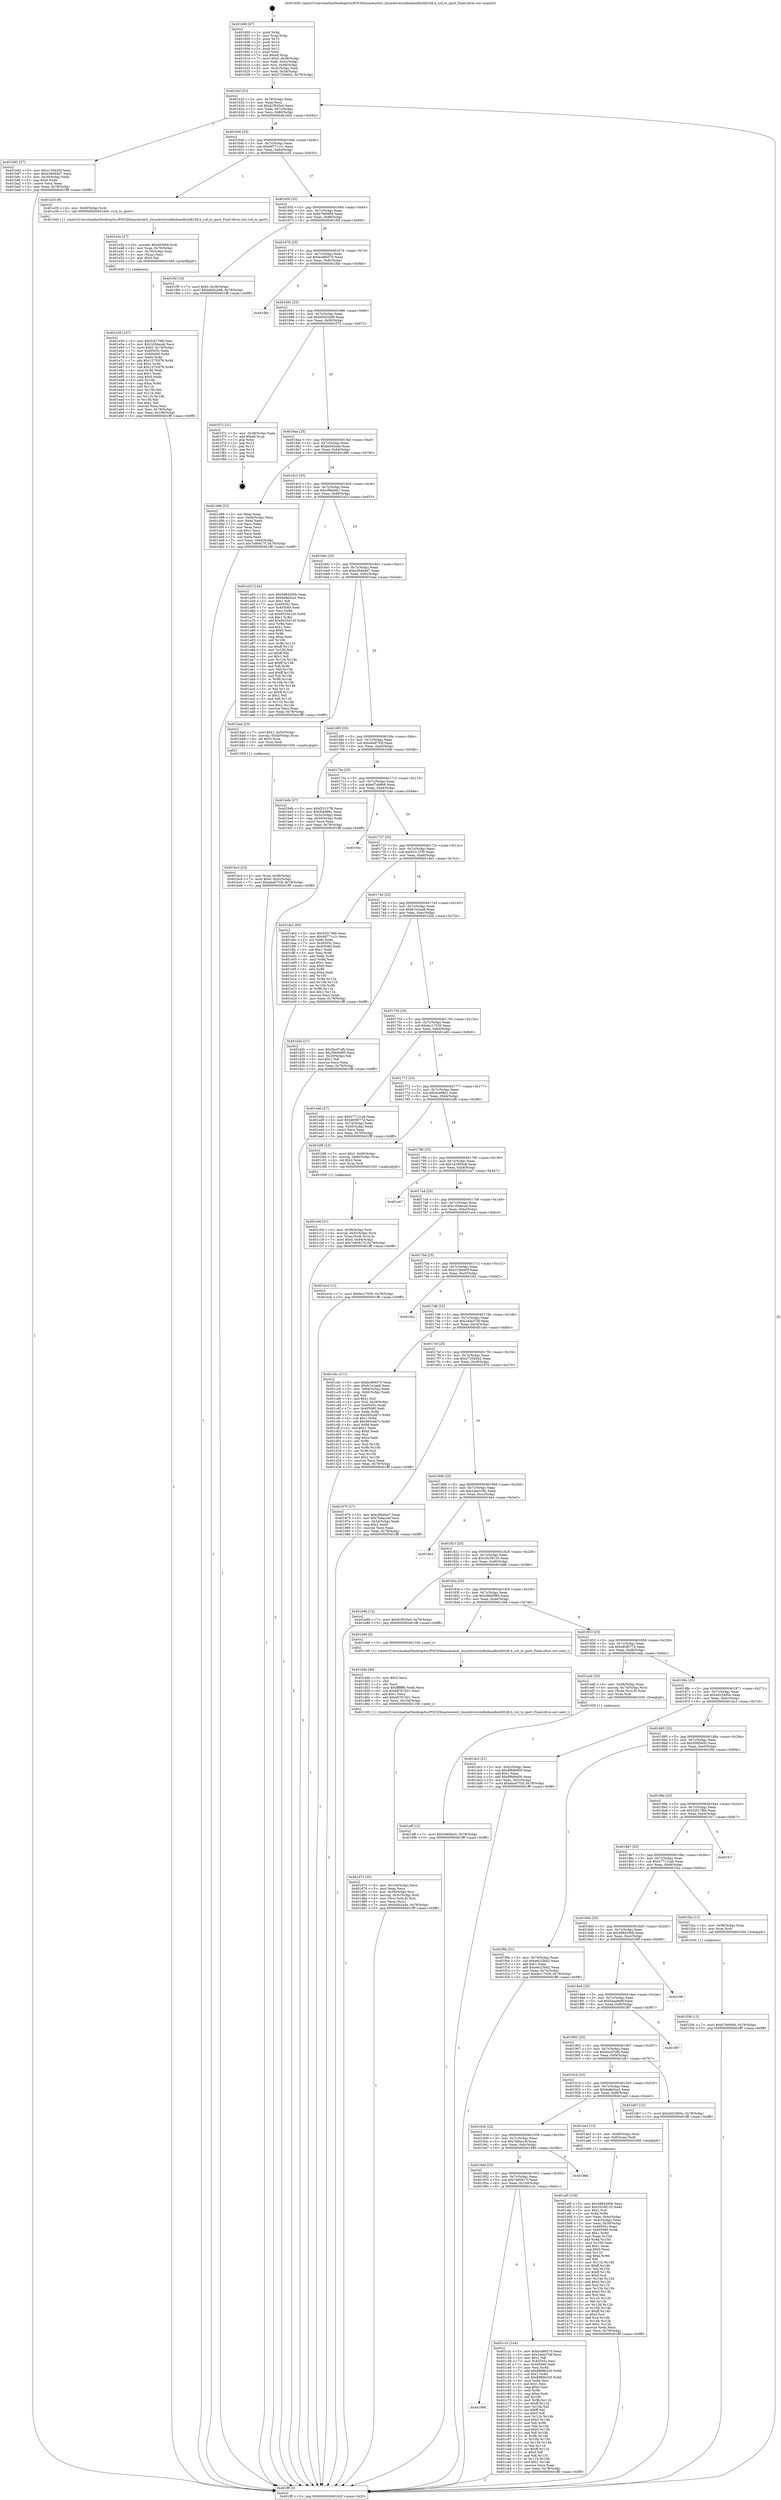 digraph "0x401600" {
  label = "0x401600 (/mnt/c/Users/mathe/Desktop/tcc/POCII/binaries/extr_linuxdriversinfinibandhwhfi1hfi.h_rcd_to_iport_Final-ollvm.out::main(0))"
  labelloc = "t"
  node[shape=record]

  Entry [label="",width=0.3,height=0.3,shape=circle,fillcolor=black,style=filled]
  "0x40162f" [label="{
     0x40162f [23]\l
     | [instrs]\l
     &nbsp;&nbsp;0x40162f \<+3\>: mov -0x78(%rbp),%eax\l
     &nbsp;&nbsp;0x401632 \<+2\>: mov %eax,%ecx\l
     &nbsp;&nbsp;0x401634 \<+6\>: sub $0x81f935e0,%ecx\l
     &nbsp;&nbsp;0x40163a \<+3\>: mov %eax,-0x7c(%rbp)\l
     &nbsp;&nbsp;0x40163d \<+3\>: mov %ecx,-0x80(%rbp)\l
     &nbsp;&nbsp;0x401640 \<+6\>: je 0000000000401b92 \<main+0x592\>\l
  }"]
  "0x401b92" [label="{
     0x401b92 [27]\l
     | [instrs]\l
     &nbsp;&nbsp;0x401b92 \<+5\>: mov $0x2130445f,%eax\l
     &nbsp;&nbsp;0x401b97 \<+5\>: mov $0xe36dd4d7,%ecx\l
     &nbsp;&nbsp;0x401b9c \<+3\>: mov -0x30(%rbp),%edx\l
     &nbsp;&nbsp;0x401b9f \<+3\>: cmp $0x0,%edx\l
     &nbsp;&nbsp;0x401ba2 \<+3\>: cmove %ecx,%eax\l
     &nbsp;&nbsp;0x401ba5 \<+3\>: mov %eax,-0x78(%rbp)\l
     &nbsp;&nbsp;0x401ba8 \<+5\>: jmp 0000000000401fff \<main+0x9ff\>\l
  }"]
  "0x401646" [label="{
     0x401646 [25]\l
     | [instrs]\l
     &nbsp;&nbsp;0x401646 \<+5\>: jmp 000000000040164b \<main+0x4b\>\l
     &nbsp;&nbsp;0x40164b \<+3\>: mov -0x7c(%rbp),%eax\l
     &nbsp;&nbsp;0x40164e \<+5\>: sub $0x9d771c1c,%eax\l
     &nbsp;&nbsp;0x401653 \<+6\>: mov %eax,-0x84(%rbp)\l
     &nbsp;&nbsp;0x401659 \<+6\>: je 0000000000401e35 \<main+0x835\>\l
  }"]
  Exit [label="",width=0.3,height=0.3,shape=circle,fillcolor=black,style=filled,peripheries=2]
  "0x401e35" [label="{
     0x401e35 [9]\l
     | [instrs]\l
     &nbsp;&nbsp;0x401e35 \<+4\>: mov -0x58(%rbp),%rdi\l
     &nbsp;&nbsp;0x401e39 \<+5\>: call 00000000004015e0 \<rcd_to_iport\>\l
     | [calls]\l
     &nbsp;&nbsp;0x4015e0 \{1\} (/mnt/c/Users/mathe/Desktop/tcc/POCII/binaries/extr_linuxdriversinfinibandhwhfi1hfi.h_rcd_to_iport_Final-ollvm.out::rcd_to_iport)\l
  }"]
  "0x40165f" [label="{
     0x40165f [25]\l
     | [instrs]\l
     &nbsp;&nbsp;0x40165f \<+5\>: jmp 0000000000401664 \<main+0x64\>\l
     &nbsp;&nbsp;0x401664 \<+3\>: mov -0x7c(%rbp),%eax\l
     &nbsp;&nbsp;0x401667 \<+5\>: sub $0xb7fe9084,%eax\l
     &nbsp;&nbsp;0x40166c \<+6\>: mov %eax,-0x88(%rbp)\l
     &nbsp;&nbsp;0x401672 \<+6\>: je 0000000000401f5f \<main+0x95f\>\l
  }"]
  "0x401f36" [label="{
     0x401f36 [12]\l
     | [instrs]\l
     &nbsp;&nbsp;0x401f36 \<+7\>: movl $0xb7fe9084,-0x78(%rbp)\l
     &nbsp;&nbsp;0x401f3d \<+5\>: jmp 0000000000401fff \<main+0x9ff\>\l
  }"]
  "0x401f5f" [label="{
     0x401f5f [19]\l
     | [instrs]\l
     &nbsp;&nbsp;0x401f5f \<+7\>: movl $0x0,-0x38(%rbp)\l
     &nbsp;&nbsp;0x401f66 \<+7\>: movl $0xbd042e98,-0x78(%rbp)\l
     &nbsp;&nbsp;0x401f6d \<+5\>: jmp 0000000000401fff \<main+0x9ff\>\l
  }"]
  "0x401678" [label="{
     0x401678 [25]\l
     | [instrs]\l
     &nbsp;&nbsp;0x401678 \<+5\>: jmp 000000000040167d \<main+0x7d\>\l
     &nbsp;&nbsp;0x40167d \<+3\>: mov -0x7c(%rbp),%eax\l
     &nbsp;&nbsp;0x401680 \<+5\>: sub $0xbcd66570,%eax\l
     &nbsp;&nbsp;0x401685 \<+6\>: mov %eax,-0x8c(%rbp)\l
     &nbsp;&nbsp;0x40168b \<+6\>: je 0000000000401fbb \<main+0x9bb\>\l
  }"]
  "0x401eff" [label="{
     0x401eff [12]\l
     | [instrs]\l
     &nbsp;&nbsp;0x401eff \<+7\>: movl $0x508f4b5c,-0x78(%rbp)\l
     &nbsp;&nbsp;0x401f06 \<+5\>: jmp 0000000000401fff \<main+0x9ff\>\l
  }"]
  "0x401fbb" [label="{
     0x401fbb\l
  }", style=dashed]
  "0x401691" [label="{
     0x401691 [25]\l
     | [instrs]\l
     &nbsp;&nbsp;0x401691 \<+5\>: jmp 0000000000401696 \<main+0x96\>\l
     &nbsp;&nbsp;0x401696 \<+3\>: mov -0x7c(%rbp),%eax\l
     &nbsp;&nbsp;0x401699 \<+5\>: sub $0xbd042e98,%eax\l
     &nbsp;&nbsp;0x40169e \<+6\>: mov %eax,-0x90(%rbp)\l
     &nbsp;&nbsp;0x4016a4 \<+6\>: je 0000000000401f72 \<main+0x972\>\l
  }"]
  "0x401e59" [label="{
     0x401e59 [107]\l
     | [instrs]\l
     &nbsp;&nbsp;0x401e59 \<+5\>: mov $0x52f178fd,%esi\l
     &nbsp;&nbsp;0x401e5e \<+5\>: mov $0x1d3decab,%ecx\l
     &nbsp;&nbsp;0x401e63 \<+7\>: movl $0x0,-0x74(%rbp)\l
     &nbsp;&nbsp;0x401e6a \<+7\>: mov 0x40505c,%edx\l
     &nbsp;&nbsp;0x401e71 \<+8\>: mov 0x405060,%r8d\l
     &nbsp;&nbsp;0x401e79 \<+3\>: mov %edx,%r9d\l
     &nbsp;&nbsp;0x401e7c \<+7\>: add $0x13755f76,%r9d\l
     &nbsp;&nbsp;0x401e83 \<+4\>: sub $0x1,%r9d\l
     &nbsp;&nbsp;0x401e87 \<+7\>: sub $0x13755f76,%r9d\l
     &nbsp;&nbsp;0x401e8e \<+4\>: imul %r9d,%edx\l
     &nbsp;&nbsp;0x401e92 \<+3\>: and $0x1,%edx\l
     &nbsp;&nbsp;0x401e95 \<+3\>: cmp $0x0,%edx\l
     &nbsp;&nbsp;0x401e98 \<+4\>: sete %r10b\l
     &nbsp;&nbsp;0x401e9c \<+4\>: cmp $0xa,%r8d\l
     &nbsp;&nbsp;0x401ea0 \<+4\>: setl %r11b\l
     &nbsp;&nbsp;0x401ea4 \<+3\>: mov %r10b,%bl\l
     &nbsp;&nbsp;0x401ea7 \<+3\>: and %r11b,%bl\l
     &nbsp;&nbsp;0x401eaa \<+3\>: xor %r11b,%r10b\l
     &nbsp;&nbsp;0x401ead \<+3\>: or %r10b,%bl\l
     &nbsp;&nbsp;0x401eb0 \<+3\>: test $0x1,%bl\l
     &nbsp;&nbsp;0x401eb3 \<+3\>: cmovne %ecx,%esi\l
     &nbsp;&nbsp;0x401eb6 \<+3\>: mov %esi,-0x78(%rbp)\l
     &nbsp;&nbsp;0x401eb9 \<+6\>: mov %eax,-0x108(%rbp)\l
     &nbsp;&nbsp;0x401ebf \<+5\>: jmp 0000000000401fff \<main+0x9ff\>\l
  }"]
  "0x401f72" [label="{
     0x401f72 [21]\l
     | [instrs]\l
     &nbsp;&nbsp;0x401f72 \<+3\>: mov -0x38(%rbp),%eax\l
     &nbsp;&nbsp;0x401f75 \<+7\>: add $0xe8,%rsp\l
     &nbsp;&nbsp;0x401f7c \<+1\>: pop %rbx\l
     &nbsp;&nbsp;0x401f7d \<+2\>: pop %r12\l
     &nbsp;&nbsp;0x401f7f \<+2\>: pop %r13\l
     &nbsp;&nbsp;0x401f81 \<+2\>: pop %r14\l
     &nbsp;&nbsp;0x401f83 \<+2\>: pop %r15\l
     &nbsp;&nbsp;0x401f85 \<+1\>: pop %rbp\l
     &nbsp;&nbsp;0x401f86 \<+1\>: ret\l
  }"]
  "0x4016aa" [label="{
     0x4016aa [25]\l
     | [instrs]\l
     &nbsp;&nbsp;0x4016aa \<+5\>: jmp 00000000004016af \<main+0xaf\>\l
     &nbsp;&nbsp;0x4016af \<+3\>: mov -0x7c(%rbp),%eax\l
     &nbsp;&nbsp;0x4016b2 \<+5\>: sub $0xbef45a4e,%eax\l
     &nbsp;&nbsp;0x4016b7 \<+6\>: mov %eax,-0x94(%rbp)\l
     &nbsp;&nbsp;0x4016bd \<+6\>: je 0000000000401d96 \<main+0x796\>\l
  }"]
  "0x401e3e" [label="{
     0x401e3e [27]\l
     | [instrs]\l
     &nbsp;&nbsp;0x401e3e \<+10\>: movabs $0x4030b6,%rdi\l
     &nbsp;&nbsp;0x401e48 \<+4\>: mov %rax,-0x70(%rbp)\l
     &nbsp;&nbsp;0x401e4c \<+4\>: mov -0x70(%rbp),%rax\l
     &nbsp;&nbsp;0x401e50 \<+2\>: mov (%rax),%esi\l
     &nbsp;&nbsp;0x401e52 \<+2\>: mov $0x0,%al\l
     &nbsp;&nbsp;0x401e54 \<+5\>: call 0000000000401040 \<printf@plt\>\l
     | [calls]\l
     &nbsp;&nbsp;0x401040 \{1\} (unknown)\l
  }"]
  "0x401d96" [label="{
     0x401d96 [33]\l
     | [instrs]\l
     &nbsp;&nbsp;0x401d96 \<+2\>: xor %eax,%eax\l
     &nbsp;&nbsp;0x401d98 \<+3\>: mov -0x64(%rbp),%ecx\l
     &nbsp;&nbsp;0x401d9b \<+2\>: mov %eax,%edx\l
     &nbsp;&nbsp;0x401d9d \<+2\>: sub %ecx,%edx\l
     &nbsp;&nbsp;0x401d9f \<+2\>: mov %eax,%ecx\l
     &nbsp;&nbsp;0x401da1 \<+3\>: sub $0x1,%ecx\l
     &nbsp;&nbsp;0x401da4 \<+2\>: add %ecx,%edx\l
     &nbsp;&nbsp;0x401da6 \<+2\>: sub %edx,%eax\l
     &nbsp;&nbsp;0x401da8 \<+3\>: mov %eax,-0x64(%rbp)\l
     &nbsp;&nbsp;0x401dab \<+7\>: movl $0x7e80817f,-0x78(%rbp)\l
     &nbsp;&nbsp;0x401db2 \<+5\>: jmp 0000000000401fff \<main+0x9ff\>\l
  }"]
  "0x4016c3" [label="{
     0x4016c3 [25]\l
     | [instrs]\l
     &nbsp;&nbsp;0x4016c3 \<+5\>: jmp 00000000004016c8 \<main+0xc8\>\l
     &nbsp;&nbsp;0x4016c8 \<+3\>: mov -0x7c(%rbp),%eax\l
     &nbsp;&nbsp;0x4016cb \<+5\>: sub $0xcf9bbbb7,%eax\l
     &nbsp;&nbsp;0x4016d0 \<+6\>: mov %eax,-0x98(%rbp)\l
     &nbsp;&nbsp;0x4016d6 \<+6\>: je 0000000000401a53 \<main+0x453\>\l
  }"]
  "0x401d73" [label="{
     0x401d73 [35]\l
     | [instrs]\l
     &nbsp;&nbsp;0x401d73 \<+6\>: mov -0x104(%rbp),%ecx\l
     &nbsp;&nbsp;0x401d79 \<+3\>: imul %eax,%ecx\l
     &nbsp;&nbsp;0x401d7c \<+4\>: mov -0x58(%rbp),%rsi\l
     &nbsp;&nbsp;0x401d80 \<+4\>: movslq -0x5c(%rbp),%rdi\l
     &nbsp;&nbsp;0x401d84 \<+4\>: mov (%rsi,%rdi,8),%rsi\l
     &nbsp;&nbsp;0x401d88 \<+2\>: mov %ecx,(%rsi)\l
     &nbsp;&nbsp;0x401d8a \<+7\>: movl $0xbef45a4e,-0x78(%rbp)\l
     &nbsp;&nbsp;0x401d91 \<+5\>: jmp 0000000000401fff \<main+0x9ff\>\l
  }"]
  "0x401a53" [label="{
     0x401a53 [144]\l
     | [instrs]\l
     &nbsp;&nbsp;0x401a53 \<+5\>: mov $0x5884260b,%eax\l
     &nbsp;&nbsp;0x401a58 \<+5\>: mov $0x6e8e0ca2,%ecx\l
     &nbsp;&nbsp;0x401a5d \<+2\>: mov $0x1,%dl\l
     &nbsp;&nbsp;0x401a5f \<+7\>: mov 0x40505c,%esi\l
     &nbsp;&nbsp;0x401a66 \<+7\>: mov 0x405060,%edi\l
     &nbsp;&nbsp;0x401a6d \<+3\>: mov %esi,%r8d\l
     &nbsp;&nbsp;0x401a70 \<+7\>: sub $0x65334120,%r8d\l
     &nbsp;&nbsp;0x401a77 \<+4\>: sub $0x1,%r8d\l
     &nbsp;&nbsp;0x401a7b \<+7\>: add $0x65334120,%r8d\l
     &nbsp;&nbsp;0x401a82 \<+4\>: imul %r8d,%esi\l
     &nbsp;&nbsp;0x401a86 \<+3\>: and $0x1,%esi\l
     &nbsp;&nbsp;0x401a89 \<+3\>: cmp $0x0,%esi\l
     &nbsp;&nbsp;0x401a8c \<+4\>: sete %r9b\l
     &nbsp;&nbsp;0x401a90 \<+3\>: cmp $0xa,%edi\l
     &nbsp;&nbsp;0x401a93 \<+4\>: setl %r10b\l
     &nbsp;&nbsp;0x401a97 \<+3\>: mov %r9b,%r11b\l
     &nbsp;&nbsp;0x401a9a \<+4\>: xor $0xff,%r11b\l
     &nbsp;&nbsp;0x401a9e \<+3\>: mov %r10b,%bl\l
     &nbsp;&nbsp;0x401aa1 \<+3\>: xor $0xff,%bl\l
     &nbsp;&nbsp;0x401aa4 \<+3\>: xor $0x1,%dl\l
     &nbsp;&nbsp;0x401aa7 \<+3\>: mov %r11b,%r14b\l
     &nbsp;&nbsp;0x401aaa \<+4\>: and $0xff,%r14b\l
     &nbsp;&nbsp;0x401aae \<+3\>: and %dl,%r9b\l
     &nbsp;&nbsp;0x401ab1 \<+3\>: mov %bl,%r15b\l
     &nbsp;&nbsp;0x401ab4 \<+4\>: and $0xff,%r15b\l
     &nbsp;&nbsp;0x401ab8 \<+3\>: and %dl,%r10b\l
     &nbsp;&nbsp;0x401abb \<+3\>: or %r9b,%r14b\l
     &nbsp;&nbsp;0x401abe \<+3\>: or %r10b,%r15b\l
     &nbsp;&nbsp;0x401ac1 \<+3\>: xor %r15b,%r14b\l
     &nbsp;&nbsp;0x401ac4 \<+3\>: or %bl,%r11b\l
     &nbsp;&nbsp;0x401ac7 \<+4\>: xor $0xff,%r11b\l
     &nbsp;&nbsp;0x401acb \<+3\>: or $0x1,%dl\l
     &nbsp;&nbsp;0x401ace \<+3\>: and %dl,%r11b\l
     &nbsp;&nbsp;0x401ad1 \<+3\>: or %r11b,%r14b\l
     &nbsp;&nbsp;0x401ad4 \<+4\>: test $0x1,%r14b\l
     &nbsp;&nbsp;0x401ad8 \<+3\>: cmovne %ecx,%eax\l
     &nbsp;&nbsp;0x401adb \<+3\>: mov %eax,-0x78(%rbp)\l
     &nbsp;&nbsp;0x401ade \<+5\>: jmp 0000000000401fff \<main+0x9ff\>\l
  }"]
  "0x4016dc" [label="{
     0x4016dc [25]\l
     | [instrs]\l
     &nbsp;&nbsp;0x4016dc \<+5\>: jmp 00000000004016e1 \<main+0xe1\>\l
     &nbsp;&nbsp;0x4016e1 \<+3\>: mov -0x7c(%rbp),%eax\l
     &nbsp;&nbsp;0x4016e4 \<+5\>: sub $0xe36dd4d7,%eax\l
     &nbsp;&nbsp;0x4016e9 \<+6\>: mov %eax,-0x9c(%rbp)\l
     &nbsp;&nbsp;0x4016ef \<+6\>: je 0000000000401bad \<main+0x5ad\>\l
  }"]
  "0x401d4b" [label="{
     0x401d4b [40]\l
     | [instrs]\l
     &nbsp;&nbsp;0x401d4b \<+5\>: mov $0x2,%ecx\l
     &nbsp;&nbsp;0x401d50 \<+1\>: cltd\l
     &nbsp;&nbsp;0x401d51 \<+2\>: idiv %ecx\l
     &nbsp;&nbsp;0x401d53 \<+6\>: imul $0xfffffffe,%edx,%ecx\l
     &nbsp;&nbsp;0x401d59 \<+6\>: sub $0xb87b7d21,%ecx\l
     &nbsp;&nbsp;0x401d5f \<+3\>: add $0x1,%ecx\l
     &nbsp;&nbsp;0x401d62 \<+6\>: add $0xb87b7d21,%ecx\l
     &nbsp;&nbsp;0x401d68 \<+6\>: mov %ecx,-0x104(%rbp)\l
     &nbsp;&nbsp;0x401d6e \<+5\>: call 0000000000401160 \<next_i\>\l
     | [calls]\l
     &nbsp;&nbsp;0x401160 \{1\} (/mnt/c/Users/mathe/Desktop/tcc/POCII/binaries/extr_linuxdriversinfinibandhwhfi1hfi.h_rcd_to_iport_Final-ollvm.out::next_i)\l
  }"]
  "0x401bad" [label="{
     0x401bad [23]\l
     | [instrs]\l
     &nbsp;&nbsp;0x401bad \<+7\>: movl $0x1,-0x50(%rbp)\l
     &nbsp;&nbsp;0x401bb4 \<+4\>: movslq -0x50(%rbp),%rax\l
     &nbsp;&nbsp;0x401bb8 \<+4\>: shl $0x3,%rax\l
     &nbsp;&nbsp;0x401bbc \<+3\>: mov %rax,%rdi\l
     &nbsp;&nbsp;0x401bbf \<+5\>: call 0000000000401050 \<malloc@plt\>\l
     | [calls]\l
     &nbsp;&nbsp;0x401050 \{1\} (unknown)\l
  }"]
  "0x4016f5" [label="{
     0x4016f5 [25]\l
     | [instrs]\l
     &nbsp;&nbsp;0x4016f5 \<+5\>: jmp 00000000004016fa \<main+0xfa\>\l
     &nbsp;&nbsp;0x4016fa \<+3\>: mov -0x7c(%rbp),%eax\l
     &nbsp;&nbsp;0x4016fd \<+5\>: sub $0xeba9753f,%eax\l
     &nbsp;&nbsp;0x401702 \<+6\>: mov %eax,-0xa0(%rbp)\l
     &nbsp;&nbsp;0x401708 \<+6\>: je 0000000000401bdb \<main+0x5db\>\l
  }"]
  "0x401966" [label="{
     0x401966\l
  }", style=dashed]
  "0x401bdb" [label="{
     0x401bdb [27]\l
     | [instrs]\l
     &nbsp;&nbsp;0x401bdb \<+5\>: mov $0xf23137f0,%eax\l
     &nbsp;&nbsp;0x401be0 \<+5\>: mov $0x5ca9861,%ecx\l
     &nbsp;&nbsp;0x401be5 \<+3\>: mov -0x5c(%rbp),%edx\l
     &nbsp;&nbsp;0x401be8 \<+3\>: cmp -0x50(%rbp),%edx\l
     &nbsp;&nbsp;0x401beb \<+3\>: cmovl %ecx,%eax\l
     &nbsp;&nbsp;0x401bee \<+3\>: mov %eax,-0x78(%rbp)\l
     &nbsp;&nbsp;0x401bf1 \<+5\>: jmp 0000000000401fff \<main+0x9ff\>\l
  }"]
  "0x40170e" [label="{
     0x40170e [25]\l
     | [instrs]\l
     &nbsp;&nbsp;0x40170e \<+5\>: jmp 0000000000401713 \<main+0x113\>\l
     &nbsp;&nbsp;0x401713 \<+3\>: mov -0x7c(%rbp),%eax\l
     &nbsp;&nbsp;0x401716 \<+5\>: sub $0xef7a99b8,%eax\l
     &nbsp;&nbsp;0x40171b \<+6\>: mov %eax,-0xa4(%rbp)\l
     &nbsp;&nbsp;0x401721 \<+6\>: je 0000000000401f4e \<main+0x94e\>\l
  }"]
  "0x401c2c" [label="{
     0x401c2c [144]\l
     | [instrs]\l
     &nbsp;&nbsp;0x401c2c \<+5\>: mov $0xbcd66570,%eax\l
     &nbsp;&nbsp;0x401c31 \<+5\>: mov $0x24de37df,%ecx\l
     &nbsp;&nbsp;0x401c36 \<+2\>: mov $0x1,%dl\l
     &nbsp;&nbsp;0x401c38 \<+7\>: mov 0x40505c,%esi\l
     &nbsp;&nbsp;0x401c3f \<+7\>: mov 0x405060,%edi\l
     &nbsp;&nbsp;0x401c46 \<+3\>: mov %esi,%r8d\l
     &nbsp;&nbsp;0x401c49 \<+7\>: add $0x8889b320,%r8d\l
     &nbsp;&nbsp;0x401c50 \<+4\>: sub $0x1,%r8d\l
     &nbsp;&nbsp;0x401c54 \<+7\>: sub $0x8889b320,%r8d\l
     &nbsp;&nbsp;0x401c5b \<+4\>: imul %r8d,%esi\l
     &nbsp;&nbsp;0x401c5f \<+3\>: and $0x1,%esi\l
     &nbsp;&nbsp;0x401c62 \<+3\>: cmp $0x0,%esi\l
     &nbsp;&nbsp;0x401c65 \<+4\>: sete %r9b\l
     &nbsp;&nbsp;0x401c69 \<+3\>: cmp $0xa,%edi\l
     &nbsp;&nbsp;0x401c6c \<+4\>: setl %r10b\l
     &nbsp;&nbsp;0x401c70 \<+3\>: mov %r9b,%r11b\l
     &nbsp;&nbsp;0x401c73 \<+4\>: xor $0xff,%r11b\l
     &nbsp;&nbsp;0x401c77 \<+3\>: mov %r10b,%bl\l
     &nbsp;&nbsp;0x401c7a \<+3\>: xor $0xff,%bl\l
     &nbsp;&nbsp;0x401c7d \<+3\>: xor $0x0,%dl\l
     &nbsp;&nbsp;0x401c80 \<+3\>: mov %r11b,%r14b\l
     &nbsp;&nbsp;0x401c83 \<+4\>: and $0x0,%r14b\l
     &nbsp;&nbsp;0x401c87 \<+3\>: and %dl,%r9b\l
     &nbsp;&nbsp;0x401c8a \<+3\>: mov %bl,%r15b\l
     &nbsp;&nbsp;0x401c8d \<+4\>: and $0x0,%r15b\l
     &nbsp;&nbsp;0x401c91 \<+3\>: and %dl,%r10b\l
     &nbsp;&nbsp;0x401c94 \<+3\>: or %r9b,%r14b\l
     &nbsp;&nbsp;0x401c97 \<+3\>: or %r10b,%r15b\l
     &nbsp;&nbsp;0x401c9a \<+3\>: xor %r15b,%r14b\l
     &nbsp;&nbsp;0x401c9d \<+3\>: or %bl,%r11b\l
     &nbsp;&nbsp;0x401ca0 \<+4\>: xor $0xff,%r11b\l
     &nbsp;&nbsp;0x401ca4 \<+3\>: or $0x0,%dl\l
     &nbsp;&nbsp;0x401ca7 \<+3\>: and %dl,%r11b\l
     &nbsp;&nbsp;0x401caa \<+3\>: or %r11b,%r14b\l
     &nbsp;&nbsp;0x401cad \<+4\>: test $0x1,%r14b\l
     &nbsp;&nbsp;0x401cb1 \<+3\>: cmovne %ecx,%eax\l
     &nbsp;&nbsp;0x401cb4 \<+3\>: mov %eax,-0x78(%rbp)\l
     &nbsp;&nbsp;0x401cb7 \<+5\>: jmp 0000000000401fff \<main+0x9ff\>\l
  }"]
  "0x401f4e" [label="{
     0x401f4e\l
  }", style=dashed]
  "0x401727" [label="{
     0x401727 [25]\l
     | [instrs]\l
     &nbsp;&nbsp;0x401727 \<+5\>: jmp 000000000040172c \<main+0x12c\>\l
     &nbsp;&nbsp;0x40172c \<+3\>: mov -0x7c(%rbp),%eax\l
     &nbsp;&nbsp;0x40172f \<+5\>: sub $0xf23137f0,%eax\l
     &nbsp;&nbsp;0x401734 \<+6\>: mov %eax,-0xa8(%rbp)\l
     &nbsp;&nbsp;0x40173a \<+6\>: je 0000000000401de2 \<main+0x7e2\>\l
  }"]
  "0x40194d" [label="{
     0x40194d [25]\l
     | [instrs]\l
     &nbsp;&nbsp;0x40194d \<+5\>: jmp 0000000000401952 \<main+0x352\>\l
     &nbsp;&nbsp;0x401952 \<+3\>: mov -0x7c(%rbp),%eax\l
     &nbsp;&nbsp;0x401955 \<+5\>: sub $0x7e80817f,%eax\l
     &nbsp;&nbsp;0x40195a \<+6\>: mov %eax,-0x100(%rbp)\l
     &nbsp;&nbsp;0x401960 \<+6\>: je 0000000000401c2c \<main+0x62c\>\l
  }"]
  "0x401de2" [label="{
     0x401de2 [83]\l
     | [instrs]\l
     &nbsp;&nbsp;0x401de2 \<+5\>: mov $0x52f178fd,%eax\l
     &nbsp;&nbsp;0x401de7 \<+5\>: mov $0x9d771c1c,%ecx\l
     &nbsp;&nbsp;0x401dec \<+2\>: xor %edx,%edx\l
     &nbsp;&nbsp;0x401dee \<+7\>: mov 0x40505c,%esi\l
     &nbsp;&nbsp;0x401df5 \<+7\>: mov 0x405060,%edi\l
     &nbsp;&nbsp;0x401dfc \<+3\>: sub $0x1,%edx\l
     &nbsp;&nbsp;0x401dff \<+3\>: mov %esi,%r8d\l
     &nbsp;&nbsp;0x401e02 \<+3\>: add %edx,%r8d\l
     &nbsp;&nbsp;0x401e05 \<+4\>: imul %r8d,%esi\l
     &nbsp;&nbsp;0x401e09 \<+3\>: and $0x1,%esi\l
     &nbsp;&nbsp;0x401e0c \<+3\>: cmp $0x0,%esi\l
     &nbsp;&nbsp;0x401e0f \<+4\>: sete %r9b\l
     &nbsp;&nbsp;0x401e13 \<+3\>: cmp $0xa,%edi\l
     &nbsp;&nbsp;0x401e16 \<+4\>: setl %r10b\l
     &nbsp;&nbsp;0x401e1a \<+3\>: mov %r9b,%r11b\l
     &nbsp;&nbsp;0x401e1d \<+3\>: and %r10b,%r11b\l
     &nbsp;&nbsp;0x401e20 \<+3\>: xor %r10b,%r9b\l
     &nbsp;&nbsp;0x401e23 \<+3\>: or %r9b,%r11b\l
     &nbsp;&nbsp;0x401e26 \<+4\>: test $0x1,%r11b\l
     &nbsp;&nbsp;0x401e2a \<+3\>: cmovne %ecx,%eax\l
     &nbsp;&nbsp;0x401e2d \<+3\>: mov %eax,-0x78(%rbp)\l
     &nbsp;&nbsp;0x401e30 \<+5\>: jmp 0000000000401fff \<main+0x9ff\>\l
  }"]
  "0x401740" [label="{
     0x401740 [25]\l
     | [instrs]\l
     &nbsp;&nbsp;0x401740 \<+5\>: jmp 0000000000401745 \<main+0x145\>\l
     &nbsp;&nbsp;0x401745 \<+3\>: mov -0x7c(%rbp),%eax\l
     &nbsp;&nbsp;0x401748 \<+5\>: sub $0xfc1e2aa8,%eax\l
     &nbsp;&nbsp;0x40174d \<+6\>: mov %eax,-0xac(%rbp)\l
     &nbsp;&nbsp;0x401753 \<+6\>: je 0000000000401d2b \<main+0x72b\>\l
  }"]
  "0x40198b" [label="{
     0x40198b\l
  }", style=dashed]
  "0x401d2b" [label="{
     0x401d2b [27]\l
     | [instrs]\l
     &nbsp;&nbsp;0x401d2b \<+5\>: mov $0x5bc07efb,%eax\l
     &nbsp;&nbsp;0x401d30 \<+5\>: mov $0x396d0f85,%ecx\l
     &nbsp;&nbsp;0x401d35 \<+3\>: mov -0x29(%rbp),%dl\l
     &nbsp;&nbsp;0x401d38 \<+3\>: test $0x1,%dl\l
     &nbsp;&nbsp;0x401d3b \<+3\>: cmovne %ecx,%eax\l
     &nbsp;&nbsp;0x401d3e \<+3\>: mov %eax,-0x78(%rbp)\l
     &nbsp;&nbsp;0x401d41 \<+5\>: jmp 0000000000401fff \<main+0x9ff\>\l
  }"]
  "0x401759" [label="{
     0x401759 [25]\l
     | [instrs]\l
     &nbsp;&nbsp;0x401759 \<+5\>: jmp 000000000040175e \<main+0x15e\>\l
     &nbsp;&nbsp;0x40175e \<+3\>: mov -0x7c(%rbp),%eax\l
     &nbsp;&nbsp;0x401761 \<+5\>: sub $0xfec17039,%eax\l
     &nbsp;&nbsp;0x401766 \<+6\>: mov %eax,-0xb0(%rbp)\l
     &nbsp;&nbsp;0x40176c \<+6\>: je 0000000000401ed0 \<main+0x8d0\>\l
  }"]
  "0x401c0d" [label="{
     0x401c0d [31]\l
     | [instrs]\l
     &nbsp;&nbsp;0x401c0d \<+4\>: mov -0x58(%rbp),%rdi\l
     &nbsp;&nbsp;0x401c11 \<+4\>: movslq -0x5c(%rbp),%rcx\l
     &nbsp;&nbsp;0x401c15 \<+4\>: mov %rax,(%rdi,%rcx,8)\l
     &nbsp;&nbsp;0x401c19 \<+7\>: movl $0x0,-0x64(%rbp)\l
     &nbsp;&nbsp;0x401c20 \<+7\>: movl $0x7e80817f,-0x78(%rbp)\l
     &nbsp;&nbsp;0x401c27 \<+5\>: jmp 0000000000401fff \<main+0x9ff\>\l
  }"]
  "0x401ed0" [label="{
     0x401ed0 [27]\l
     | [instrs]\l
     &nbsp;&nbsp;0x401ed0 \<+5\>: mov $0x577121ab,%eax\l
     &nbsp;&nbsp;0x401ed5 \<+5\>: mov $0x485f077d,%ecx\l
     &nbsp;&nbsp;0x401eda \<+3\>: mov -0x74(%rbp),%edx\l
     &nbsp;&nbsp;0x401edd \<+3\>: cmp -0x50(%rbp),%edx\l
     &nbsp;&nbsp;0x401ee0 \<+3\>: cmovl %ecx,%eax\l
     &nbsp;&nbsp;0x401ee3 \<+3\>: mov %eax,-0x78(%rbp)\l
     &nbsp;&nbsp;0x401ee6 \<+5\>: jmp 0000000000401fff \<main+0x9ff\>\l
  }"]
  "0x401772" [label="{
     0x401772 [25]\l
     | [instrs]\l
     &nbsp;&nbsp;0x401772 \<+5\>: jmp 0000000000401777 \<main+0x177\>\l
     &nbsp;&nbsp;0x401777 \<+3\>: mov -0x7c(%rbp),%eax\l
     &nbsp;&nbsp;0x40177a \<+5\>: sub $0x5ca9861,%eax\l
     &nbsp;&nbsp;0x40177f \<+6\>: mov %eax,-0xb4(%rbp)\l
     &nbsp;&nbsp;0x401785 \<+6\>: je 0000000000401bf6 \<main+0x5f6\>\l
  }"]
  "0x401bc4" [label="{
     0x401bc4 [23]\l
     | [instrs]\l
     &nbsp;&nbsp;0x401bc4 \<+4\>: mov %rax,-0x58(%rbp)\l
     &nbsp;&nbsp;0x401bc8 \<+7\>: movl $0x0,-0x5c(%rbp)\l
     &nbsp;&nbsp;0x401bcf \<+7\>: movl $0xeba9753f,-0x78(%rbp)\l
     &nbsp;&nbsp;0x401bd6 \<+5\>: jmp 0000000000401fff \<main+0x9ff\>\l
  }"]
  "0x401bf6" [label="{
     0x401bf6 [23]\l
     | [instrs]\l
     &nbsp;&nbsp;0x401bf6 \<+7\>: movl $0x1,-0x60(%rbp)\l
     &nbsp;&nbsp;0x401bfd \<+4\>: movslq -0x60(%rbp),%rax\l
     &nbsp;&nbsp;0x401c01 \<+4\>: shl $0x2,%rax\l
     &nbsp;&nbsp;0x401c05 \<+3\>: mov %rax,%rdi\l
     &nbsp;&nbsp;0x401c08 \<+5\>: call 0000000000401050 \<malloc@plt\>\l
     | [calls]\l
     &nbsp;&nbsp;0x401050 \{1\} (unknown)\l
  }"]
  "0x40178b" [label="{
     0x40178b [25]\l
     | [instrs]\l
     &nbsp;&nbsp;0x40178b \<+5\>: jmp 0000000000401790 \<main+0x190\>\l
     &nbsp;&nbsp;0x401790 \<+3\>: mov -0x7c(%rbp),%eax\l
     &nbsp;&nbsp;0x401793 \<+5\>: sub $0x141695e8,%eax\l
     &nbsp;&nbsp;0x401798 \<+6\>: mov %eax,-0xb8(%rbp)\l
     &nbsp;&nbsp;0x40179e \<+6\>: je 0000000000401a47 \<main+0x447\>\l
  }"]
  "0x401af0" [label="{
     0x401af0 [150]\l
     | [instrs]\l
     &nbsp;&nbsp;0x401af0 \<+5\>: mov $0x5884260b,%ecx\l
     &nbsp;&nbsp;0x401af5 \<+5\>: mov $0x35c58133,%edx\l
     &nbsp;&nbsp;0x401afa \<+3\>: mov $0x1,%sil\l
     &nbsp;&nbsp;0x401afd \<+3\>: xor %r8d,%r8d\l
     &nbsp;&nbsp;0x401b00 \<+3\>: mov %eax,-0x4c(%rbp)\l
     &nbsp;&nbsp;0x401b03 \<+3\>: mov -0x4c(%rbp),%eax\l
     &nbsp;&nbsp;0x401b06 \<+3\>: mov %eax,-0x30(%rbp)\l
     &nbsp;&nbsp;0x401b09 \<+7\>: mov 0x40505c,%eax\l
     &nbsp;&nbsp;0x401b10 \<+8\>: mov 0x405060,%r9d\l
     &nbsp;&nbsp;0x401b18 \<+4\>: sub $0x1,%r8d\l
     &nbsp;&nbsp;0x401b1c \<+3\>: mov %eax,%r10d\l
     &nbsp;&nbsp;0x401b1f \<+3\>: add %r8d,%r10d\l
     &nbsp;&nbsp;0x401b22 \<+4\>: imul %r10d,%eax\l
     &nbsp;&nbsp;0x401b26 \<+3\>: and $0x1,%eax\l
     &nbsp;&nbsp;0x401b29 \<+3\>: cmp $0x0,%eax\l
     &nbsp;&nbsp;0x401b2c \<+4\>: sete %r11b\l
     &nbsp;&nbsp;0x401b30 \<+4\>: cmp $0xa,%r9d\l
     &nbsp;&nbsp;0x401b34 \<+3\>: setl %bl\l
     &nbsp;&nbsp;0x401b37 \<+3\>: mov %r11b,%r14b\l
     &nbsp;&nbsp;0x401b3a \<+4\>: xor $0xff,%r14b\l
     &nbsp;&nbsp;0x401b3e \<+3\>: mov %bl,%r15b\l
     &nbsp;&nbsp;0x401b41 \<+4\>: xor $0xff,%r15b\l
     &nbsp;&nbsp;0x401b45 \<+4\>: xor $0x0,%sil\l
     &nbsp;&nbsp;0x401b49 \<+3\>: mov %r14b,%r12b\l
     &nbsp;&nbsp;0x401b4c \<+4\>: and $0x0,%r12b\l
     &nbsp;&nbsp;0x401b50 \<+3\>: and %sil,%r11b\l
     &nbsp;&nbsp;0x401b53 \<+3\>: mov %r15b,%r13b\l
     &nbsp;&nbsp;0x401b56 \<+4\>: and $0x0,%r13b\l
     &nbsp;&nbsp;0x401b5a \<+3\>: and %sil,%bl\l
     &nbsp;&nbsp;0x401b5d \<+3\>: or %r11b,%r12b\l
     &nbsp;&nbsp;0x401b60 \<+3\>: or %bl,%r13b\l
     &nbsp;&nbsp;0x401b63 \<+3\>: xor %r13b,%r12b\l
     &nbsp;&nbsp;0x401b66 \<+3\>: or %r15b,%r14b\l
     &nbsp;&nbsp;0x401b69 \<+4\>: xor $0xff,%r14b\l
     &nbsp;&nbsp;0x401b6d \<+4\>: or $0x0,%sil\l
     &nbsp;&nbsp;0x401b71 \<+3\>: and %sil,%r14b\l
     &nbsp;&nbsp;0x401b74 \<+3\>: or %r14b,%r12b\l
     &nbsp;&nbsp;0x401b77 \<+4\>: test $0x1,%r12b\l
     &nbsp;&nbsp;0x401b7b \<+3\>: cmovne %edx,%ecx\l
     &nbsp;&nbsp;0x401b7e \<+3\>: mov %ecx,-0x78(%rbp)\l
     &nbsp;&nbsp;0x401b81 \<+5\>: jmp 0000000000401fff \<main+0x9ff\>\l
  }"]
  "0x401a47" [label="{
     0x401a47\l
  }", style=dashed]
  "0x4017a4" [label="{
     0x4017a4 [25]\l
     | [instrs]\l
     &nbsp;&nbsp;0x4017a4 \<+5\>: jmp 00000000004017a9 \<main+0x1a9\>\l
     &nbsp;&nbsp;0x4017a9 \<+3\>: mov -0x7c(%rbp),%eax\l
     &nbsp;&nbsp;0x4017ac \<+5\>: sub $0x1d3decab,%eax\l
     &nbsp;&nbsp;0x4017b1 \<+6\>: mov %eax,-0xbc(%rbp)\l
     &nbsp;&nbsp;0x4017b7 \<+6\>: je 0000000000401ec4 \<main+0x8c4\>\l
  }"]
  "0x401934" [label="{
     0x401934 [25]\l
     | [instrs]\l
     &nbsp;&nbsp;0x401934 \<+5\>: jmp 0000000000401939 \<main+0x339\>\l
     &nbsp;&nbsp;0x401939 \<+3\>: mov -0x7c(%rbp),%eax\l
     &nbsp;&nbsp;0x40193c \<+5\>: sub $0x7b9acc4f,%eax\l
     &nbsp;&nbsp;0x401941 \<+6\>: mov %eax,-0xfc(%rbp)\l
     &nbsp;&nbsp;0x401947 \<+6\>: je 000000000040198b \<main+0x38b\>\l
  }"]
  "0x401ec4" [label="{
     0x401ec4 [12]\l
     | [instrs]\l
     &nbsp;&nbsp;0x401ec4 \<+7\>: movl $0xfec17039,-0x78(%rbp)\l
     &nbsp;&nbsp;0x401ecb \<+5\>: jmp 0000000000401fff \<main+0x9ff\>\l
  }"]
  "0x4017bd" [label="{
     0x4017bd [25]\l
     | [instrs]\l
     &nbsp;&nbsp;0x4017bd \<+5\>: jmp 00000000004017c2 \<main+0x1c2\>\l
     &nbsp;&nbsp;0x4017c2 \<+3\>: mov -0x7c(%rbp),%eax\l
     &nbsp;&nbsp;0x4017c5 \<+5\>: sub $0x2130445f,%eax\l
     &nbsp;&nbsp;0x4017ca \<+6\>: mov %eax,-0xc0(%rbp)\l
     &nbsp;&nbsp;0x4017d0 \<+6\>: je 0000000000401f42 \<main+0x942\>\l
  }"]
  "0x401ae3" [label="{
     0x401ae3 [13]\l
     | [instrs]\l
     &nbsp;&nbsp;0x401ae3 \<+4\>: mov -0x48(%rbp),%rax\l
     &nbsp;&nbsp;0x401ae7 \<+4\>: mov 0x8(%rax),%rdi\l
     &nbsp;&nbsp;0x401aeb \<+5\>: call 0000000000401060 \<atoi@plt\>\l
     | [calls]\l
     &nbsp;&nbsp;0x401060 \{1\} (unknown)\l
  }"]
  "0x401f42" [label="{
     0x401f42\l
  }", style=dashed]
  "0x4017d6" [label="{
     0x4017d6 [25]\l
     | [instrs]\l
     &nbsp;&nbsp;0x4017d6 \<+5\>: jmp 00000000004017db \<main+0x1db\>\l
     &nbsp;&nbsp;0x4017db \<+3\>: mov -0x7c(%rbp),%eax\l
     &nbsp;&nbsp;0x4017de \<+5\>: sub $0x24de37df,%eax\l
     &nbsp;&nbsp;0x4017e3 \<+6\>: mov %eax,-0xc4(%rbp)\l
     &nbsp;&nbsp;0x4017e9 \<+6\>: je 0000000000401cbc \<main+0x6bc\>\l
  }"]
  "0x40191b" [label="{
     0x40191b [25]\l
     | [instrs]\l
     &nbsp;&nbsp;0x40191b \<+5\>: jmp 0000000000401920 \<main+0x320\>\l
     &nbsp;&nbsp;0x401920 \<+3\>: mov -0x7c(%rbp),%eax\l
     &nbsp;&nbsp;0x401923 \<+5\>: sub $0x6e8e0ca2,%eax\l
     &nbsp;&nbsp;0x401928 \<+6\>: mov %eax,-0xf8(%rbp)\l
     &nbsp;&nbsp;0x40192e \<+6\>: je 0000000000401ae3 \<main+0x4e3\>\l
  }"]
  "0x401cbc" [label="{
     0x401cbc [111]\l
     | [instrs]\l
     &nbsp;&nbsp;0x401cbc \<+5\>: mov $0xbcd66570,%eax\l
     &nbsp;&nbsp;0x401cc1 \<+5\>: mov $0xfc1e2aa8,%ecx\l
     &nbsp;&nbsp;0x401cc6 \<+3\>: mov -0x64(%rbp),%edx\l
     &nbsp;&nbsp;0x401cc9 \<+3\>: cmp -0x60(%rbp),%edx\l
     &nbsp;&nbsp;0x401ccc \<+4\>: setl %sil\l
     &nbsp;&nbsp;0x401cd0 \<+4\>: and $0x1,%sil\l
     &nbsp;&nbsp;0x401cd4 \<+4\>: mov %sil,-0x29(%rbp)\l
     &nbsp;&nbsp;0x401cd8 \<+7\>: mov 0x40505c,%edx\l
     &nbsp;&nbsp;0x401cdf \<+7\>: mov 0x405060,%edi\l
     &nbsp;&nbsp;0x401ce6 \<+3\>: mov %edx,%r8d\l
     &nbsp;&nbsp;0x401ce9 \<+7\>: sub $0x563c467c,%r8d\l
     &nbsp;&nbsp;0x401cf0 \<+4\>: sub $0x1,%r8d\l
     &nbsp;&nbsp;0x401cf4 \<+7\>: add $0x563c467c,%r8d\l
     &nbsp;&nbsp;0x401cfb \<+4\>: imul %r8d,%edx\l
     &nbsp;&nbsp;0x401cff \<+3\>: and $0x1,%edx\l
     &nbsp;&nbsp;0x401d02 \<+3\>: cmp $0x0,%edx\l
     &nbsp;&nbsp;0x401d05 \<+4\>: sete %sil\l
     &nbsp;&nbsp;0x401d09 \<+3\>: cmp $0xa,%edi\l
     &nbsp;&nbsp;0x401d0c \<+4\>: setl %r9b\l
     &nbsp;&nbsp;0x401d10 \<+3\>: mov %sil,%r10b\l
     &nbsp;&nbsp;0x401d13 \<+3\>: and %r9b,%r10b\l
     &nbsp;&nbsp;0x401d16 \<+3\>: xor %r9b,%sil\l
     &nbsp;&nbsp;0x401d19 \<+3\>: or %sil,%r10b\l
     &nbsp;&nbsp;0x401d1c \<+4\>: test $0x1,%r10b\l
     &nbsp;&nbsp;0x401d20 \<+3\>: cmovne %ecx,%eax\l
     &nbsp;&nbsp;0x401d23 \<+3\>: mov %eax,-0x78(%rbp)\l
     &nbsp;&nbsp;0x401d26 \<+5\>: jmp 0000000000401fff \<main+0x9ff\>\l
  }"]
  "0x4017ef" [label="{
     0x4017ef [25]\l
     | [instrs]\l
     &nbsp;&nbsp;0x4017ef \<+5\>: jmp 00000000004017f4 \<main+0x1f4\>\l
     &nbsp;&nbsp;0x4017f4 \<+3\>: mov -0x7c(%rbp),%eax\l
     &nbsp;&nbsp;0x4017f7 \<+5\>: sub $0x27259d42,%eax\l
     &nbsp;&nbsp;0x4017fc \<+6\>: mov %eax,-0xc8(%rbp)\l
     &nbsp;&nbsp;0x401802 \<+6\>: je 0000000000401970 \<main+0x370\>\l
  }"]
  "0x401db7" [label="{
     0x401db7 [12]\l
     | [instrs]\l
     &nbsp;&nbsp;0x401db7 \<+7\>: movl $0x4d23495e,-0x78(%rbp)\l
     &nbsp;&nbsp;0x401dbe \<+5\>: jmp 0000000000401fff \<main+0x9ff\>\l
  }"]
  "0x401970" [label="{
     0x401970 [27]\l
     | [instrs]\l
     &nbsp;&nbsp;0x401970 \<+5\>: mov $0xcf9bbbb7,%eax\l
     &nbsp;&nbsp;0x401975 \<+5\>: mov $0x7b9acc4f,%ecx\l
     &nbsp;&nbsp;0x40197a \<+3\>: mov -0x34(%rbp),%edx\l
     &nbsp;&nbsp;0x40197d \<+3\>: cmp $0x2,%edx\l
     &nbsp;&nbsp;0x401980 \<+3\>: cmovne %ecx,%eax\l
     &nbsp;&nbsp;0x401983 \<+3\>: mov %eax,-0x78(%rbp)\l
     &nbsp;&nbsp;0x401986 \<+5\>: jmp 0000000000401fff \<main+0x9ff\>\l
  }"]
  "0x401808" [label="{
     0x401808 [25]\l
     | [instrs]\l
     &nbsp;&nbsp;0x401808 \<+5\>: jmp 000000000040180d \<main+0x20d\>\l
     &nbsp;&nbsp;0x40180d \<+3\>: mov -0x7c(%rbp),%eax\l
     &nbsp;&nbsp;0x401810 \<+5\>: sub $0x2aee109c,%eax\l
     &nbsp;&nbsp;0x401815 \<+6\>: mov %eax,-0xcc(%rbp)\l
     &nbsp;&nbsp;0x40181b \<+6\>: je 00000000004019e3 \<main+0x3e3\>\l
  }"]
  "0x401fff" [label="{
     0x401fff [5]\l
     | [instrs]\l
     &nbsp;&nbsp;0x401fff \<+5\>: jmp 000000000040162f \<main+0x2f\>\l
  }"]
  "0x401600" [label="{
     0x401600 [47]\l
     | [instrs]\l
     &nbsp;&nbsp;0x401600 \<+1\>: push %rbp\l
     &nbsp;&nbsp;0x401601 \<+3\>: mov %rsp,%rbp\l
     &nbsp;&nbsp;0x401604 \<+2\>: push %r15\l
     &nbsp;&nbsp;0x401606 \<+2\>: push %r14\l
     &nbsp;&nbsp;0x401608 \<+2\>: push %r13\l
     &nbsp;&nbsp;0x40160a \<+2\>: push %r12\l
     &nbsp;&nbsp;0x40160c \<+1\>: push %rbx\l
     &nbsp;&nbsp;0x40160d \<+7\>: sub $0xe8,%rsp\l
     &nbsp;&nbsp;0x401614 \<+7\>: movl $0x0,-0x38(%rbp)\l
     &nbsp;&nbsp;0x40161b \<+3\>: mov %edi,-0x3c(%rbp)\l
     &nbsp;&nbsp;0x40161e \<+4\>: mov %rsi,-0x48(%rbp)\l
     &nbsp;&nbsp;0x401622 \<+3\>: mov -0x3c(%rbp),%edi\l
     &nbsp;&nbsp;0x401625 \<+3\>: mov %edi,-0x34(%rbp)\l
     &nbsp;&nbsp;0x401628 \<+7\>: movl $0x27259d42,-0x78(%rbp)\l
  }"]
  "0x401902" [label="{
     0x401902 [25]\l
     | [instrs]\l
     &nbsp;&nbsp;0x401902 \<+5\>: jmp 0000000000401907 \<main+0x307\>\l
     &nbsp;&nbsp;0x401907 \<+3\>: mov -0x7c(%rbp),%eax\l
     &nbsp;&nbsp;0x40190a \<+5\>: sub $0x5bc07efb,%eax\l
     &nbsp;&nbsp;0x40190f \<+6\>: mov %eax,-0xf4(%rbp)\l
     &nbsp;&nbsp;0x401915 \<+6\>: je 0000000000401db7 \<main+0x7b7\>\l
  }"]
  "0x4019e3" [label="{
     0x4019e3\l
  }", style=dashed]
  "0x401821" [label="{
     0x401821 [25]\l
     | [instrs]\l
     &nbsp;&nbsp;0x401821 \<+5\>: jmp 0000000000401826 \<main+0x226\>\l
     &nbsp;&nbsp;0x401826 \<+3\>: mov -0x7c(%rbp),%eax\l
     &nbsp;&nbsp;0x401829 \<+5\>: sub $0x35c58133,%eax\l
     &nbsp;&nbsp;0x40182e \<+6\>: mov %eax,-0xd0(%rbp)\l
     &nbsp;&nbsp;0x401834 \<+6\>: je 0000000000401b86 \<main+0x586\>\l
  }"]
  "0x401f87" [label="{
     0x401f87\l
  }", style=dashed]
  "0x401b86" [label="{
     0x401b86 [12]\l
     | [instrs]\l
     &nbsp;&nbsp;0x401b86 \<+7\>: movl $0x81f935e0,-0x78(%rbp)\l
     &nbsp;&nbsp;0x401b8d \<+5\>: jmp 0000000000401fff \<main+0x9ff\>\l
  }"]
  "0x40183a" [label="{
     0x40183a [25]\l
     | [instrs]\l
     &nbsp;&nbsp;0x40183a \<+5\>: jmp 000000000040183f \<main+0x23f\>\l
     &nbsp;&nbsp;0x40183f \<+3\>: mov -0x7c(%rbp),%eax\l
     &nbsp;&nbsp;0x401842 \<+5\>: sub $0x396d0f85,%eax\l
     &nbsp;&nbsp;0x401847 \<+6\>: mov %eax,-0xd4(%rbp)\l
     &nbsp;&nbsp;0x40184d \<+6\>: je 0000000000401d46 \<main+0x746\>\l
  }"]
  "0x4018e9" [label="{
     0x4018e9 [25]\l
     | [instrs]\l
     &nbsp;&nbsp;0x4018e9 \<+5\>: jmp 00000000004018ee \<main+0x2ee\>\l
     &nbsp;&nbsp;0x4018ee \<+3\>: mov -0x7c(%rbp),%eax\l
     &nbsp;&nbsp;0x4018f1 \<+5\>: sub $0x5aaa9e6f,%eax\l
     &nbsp;&nbsp;0x4018f6 \<+6\>: mov %eax,-0xf0(%rbp)\l
     &nbsp;&nbsp;0x4018fc \<+6\>: je 0000000000401f87 \<main+0x987\>\l
  }"]
  "0x401d46" [label="{
     0x401d46 [5]\l
     | [instrs]\l
     &nbsp;&nbsp;0x401d46 \<+5\>: call 0000000000401160 \<next_i\>\l
     | [calls]\l
     &nbsp;&nbsp;0x401160 \{1\} (/mnt/c/Users/mathe/Desktop/tcc/POCII/binaries/extr_linuxdriversinfinibandhwhfi1hfi.h_rcd_to_iport_Final-ollvm.out::next_i)\l
  }"]
  "0x401853" [label="{
     0x401853 [25]\l
     | [instrs]\l
     &nbsp;&nbsp;0x401853 \<+5\>: jmp 0000000000401858 \<main+0x258\>\l
     &nbsp;&nbsp;0x401858 \<+3\>: mov -0x7c(%rbp),%eax\l
     &nbsp;&nbsp;0x40185b \<+5\>: sub $0x485f077d,%eax\l
     &nbsp;&nbsp;0x401860 \<+6\>: mov %eax,-0xd8(%rbp)\l
     &nbsp;&nbsp;0x401866 \<+6\>: je 0000000000401eeb \<main+0x8eb\>\l
  }"]
  "0x401f9f" [label="{
     0x401f9f\l
  }", style=dashed]
  "0x401eeb" [label="{
     0x401eeb [20]\l
     | [instrs]\l
     &nbsp;&nbsp;0x401eeb \<+4\>: mov -0x58(%rbp),%rax\l
     &nbsp;&nbsp;0x401eef \<+4\>: movslq -0x74(%rbp),%rcx\l
     &nbsp;&nbsp;0x401ef3 \<+4\>: mov (%rax,%rcx,8),%rax\l
     &nbsp;&nbsp;0x401ef7 \<+3\>: mov %rax,%rdi\l
     &nbsp;&nbsp;0x401efa \<+5\>: call 0000000000401030 \<free@plt\>\l
     | [calls]\l
     &nbsp;&nbsp;0x401030 \{1\} (unknown)\l
  }"]
  "0x40186c" [label="{
     0x40186c [25]\l
     | [instrs]\l
     &nbsp;&nbsp;0x40186c \<+5\>: jmp 0000000000401871 \<main+0x271\>\l
     &nbsp;&nbsp;0x401871 \<+3\>: mov -0x7c(%rbp),%eax\l
     &nbsp;&nbsp;0x401874 \<+5\>: sub $0x4d23495e,%eax\l
     &nbsp;&nbsp;0x401879 \<+6\>: mov %eax,-0xdc(%rbp)\l
     &nbsp;&nbsp;0x40187f \<+6\>: je 0000000000401dc3 \<main+0x7c3\>\l
  }"]
  "0x4018d0" [label="{
     0x4018d0 [25]\l
     | [instrs]\l
     &nbsp;&nbsp;0x4018d0 \<+5\>: jmp 00000000004018d5 \<main+0x2d5\>\l
     &nbsp;&nbsp;0x4018d5 \<+3\>: mov -0x7c(%rbp),%eax\l
     &nbsp;&nbsp;0x4018d8 \<+5\>: sub $0x5884260b,%eax\l
     &nbsp;&nbsp;0x4018dd \<+6\>: mov %eax,-0xec(%rbp)\l
     &nbsp;&nbsp;0x4018e3 \<+6\>: je 0000000000401f9f \<main+0x99f\>\l
  }"]
  "0x401dc3" [label="{
     0x401dc3 [31]\l
     | [instrs]\l
     &nbsp;&nbsp;0x401dc3 \<+3\>: mov -0x5c(%rbp),%eax\l
     &nbsp;&nbsp;0x401dc6 \<+5\>: sub $0xdf9db656,%eax\l
     &nbsp;&nbsp;0x401dcb \<+3\>: add $0x1,%eax\l
     &nbsp;&nbsp;0x401dce \<+5\>: add $0xdf9db656,%eax\l
     &nbsp;&nbsp;0x401dd3 \<+3\>: mov %eax,-0x5c(%rbp)\l
     &nbsp;&nbsp;0x401dd6 \<+7\>: movl $0xeba9753f,-0x78(%rbp)\l
     &nbsp;&nbsp;0x401ddd \<+5\>: jmp 0000000000401fff \<main+0x9ff\>\l
  }"]
  "0x401885" [label="{
     0x401885 [25]\l
     | [instrs]\l
     &nbsp;&nbsp;0x401885 \<+5\>: jmp 000000000040188a \<main+0x28a\>\l
     &nbsp;&nbsp;0x40188a \<+3\>: mov -0x7c(%rbp),%eax\l
     &nbsp;&nbsp;0x40188d \<+5\>: sub $0x508f4b5c,%eax\l
     &nbsp;&nbsp;0x401892 \<+6\>: mov %eax,-0xe0(%rbp)\l
     &nbsp;&nbsp;0x401898 \<+6\>: je 0000000000401f0b \<main+0x90b\>\l
  }"]
  "0x401f2a" [label="{
     0x401f2a [12]\l
     | [instrs]\l
     &nbsp;&nbsp;0x401f2a \<+4\>: mov -0x58(%rbp),%rax\l
     &nbsp;&nbsp;0x401f2e \<+3\>: mov %rax,%rdi\l
     &nbsp;&nbsp;0x401f31 \<+5\>: call 0000000000401030 \<free@plt\>\l
     | [calls]\l
     &nbsp;&nbsp;0x401030 \{1\} (unknown)\l
  }"]
  "0x401f0b" [label="{
     0x401f0b [31]\l
     | [instrs]\l
     &nbsp;&nbsp;0x401f0b \<+3\>: mov -0x74(%rbp),%eax\l
     &nbsp;&nbsp;0x401f0e \<+5\>: sub $0xe6c23bb2,%eax\l
     &nbsp;&nbsp;0x401f13 \<+3\>: add $0x1,%eax\l
     &nbsp;&nbsp;0x401f16 \<+5\>: add $0xe6c23bb2,%eax\l
     &nbsp;&nbsp;0x401f1b \<+3\>: mov %eax,-0x74(%rbp)\l
     &nbsp;&nbsp;0x401f1e \<+7\>: movl $0xfec17039,-0x78(%rbp)\l
     &nbsp;&nbsp;0x401f25 \<+5\>: jmp 0000000000401fff \<main+0x9ff\>\l
  }"]
  "0x40189e" [label="{
     0x40189e [25]\l
     | [instrs]\l
     &nbsp;&nbsp;0x40189e \<+5\>: jmp 00000000004018a3 \<main+0x2a3\>\l
     &nbsp;&nbsp;0x4018a3 \<+3\>: mov -0x7c(%rbp),%eax\l
     &nbsp;&nbsp;0x4018a6 \<+5\>: sub $0x52f178fd,%eax\l
     &nbsp;&nbsp;0x4018ab \<+6\>: mov %eax,-0xe4(%rbp)\l
     &nbsp;&nbsp;0x4018b1 \<+6\>: je 0000000000401fc7 \<main+0x9c7\>\l
  }"]
  "0x4018b7" [label="{
     0x4018b7 [25]\l
     | [instrs]\l
     &nbsp;&nbsp;0x4018b7 \<+5\>: jmp 00000000004018bc \<main+0x2bc\>\l
     &nbsp;&nbsp;0x4018bc \<+3\>: mov -0x7c(%rbp),%eax\l
     &nbsp;&nbsp;0x4018bf \<+5\>: sub $0x577121ab,%eax\l
     &nbsp;&nbsp;0x4018c4 \<+6\>: mov %eax,-0xe8(%rbp)\l
     &nbsp;&nbsp;0x4018ca \<+6\>: je 0000000000401f2a \<main+0x92a\>\l
  }"]
  "0x401fc7" [label="{
     0x401fc7\l
  }", style=dashed]
  Entry -> "0x401600" [label=" 1"]
  "0x40162f" -> "0x401b92" [label=" 1"]
  "0x40162f" -> "0x401646" [label=" 28"]
  "0x401f72" -> Exit [label=" 1"]
  "0x401646" -> "0x401e35" [label=" 1"]
  "0x401646" -> "0x40165f" [label=" 27"]
  "0x401f5f" -> "0x401fff" [label=" 1"]
  "0x40165f" -> "0x401f5f" [label=" 1"]
  "0x40165f" -> "0x401678" [label=" 26"]
  "0x401f36" -> "0x401fff" [label=" 1"]
  "0x401678" -> "0x401fbb" [label=" 0"]
  "0x401678" -> "0x401691" [label=" 26"]
  "0x401f2a" -> "0x401f36" [label=" 1"]
  "0x401691" -> "0x401f72" [label=" 1"]
  "0x401691" -> "0x4016aa" [label=" 25"]
  "0x401f0b" -> "0x401fff" [label=" 1"]
  "0x4016aa" -> "0x401d96" [label=" 1"]
  "0x4016aa" -> "0x4016c3" [label=" 24"]
  "0x401eff" -> "0x401fff" [label=" 1"]
  "0x4016c3" -> "0x401a53" [label=" 1"]
  "0x4016c3" -> "0x4016dc" [label=" 23"]
  "0x401eeb" -> "0x401eff" [label=" 1"]
  "0x4016dc" -> "0x401bad" [label=" 1"]
  "0x4016dc" -> "0x4016f5" [label=" 22"]
  "0x401ed0" -> "0x401fff" [label=" 2"]
  "0x4016f5" -> "0x401bdb" [label=" 2"]
  "0x4016f5" -> "0x40170e" [label=" 20"]
  "0x401ec4" -> "0x401fff" [label=" 1"]
  "0x40170e" -> "0x401f4e" [label=" 0"]
  "0x40170e" -> "0x401727" [label=" 20"]
  "0x401e59" -> "0x401fff" [label=" 1"]
  "0x401727" -> "0x401de2" [label=" 1"]
  "0x401727" -> "0x401740" [label=" 19"]
  "0x401e35" -> "0x401e3e" [label=" 1"]
  "0x401740" -> "0x401d2b" [label=" 2"]
  "0x401740" -> "0x401759" [label=" 17"]
  "0x401de2" -> "0x401fff" [label=" 1"]
  "0x401759" -> "0x401ed0" [label=" 2"]
  "0x401759" -> "0x401772" [label=" 15"]
  "0x401db7" -> "0x401fff" [label=" 1"]
  "0x401772" -> "0x401bf6" [label=" 1"]
  "0x401772" -> "0x40178b" [label=" 14"]
  "0x401d96" -> "0x401fff" [label=" 1"]
  "0x40178b" -> "0x401a47" [label=" 0"]
  "0x40178b" -> "0x4017a4" [label=" 14"]
  "0x401d73" -> "0x401fff" [label=" 1"]
  "0x4017a4" -> "0x401ec4" [label=" 1"]
  "0x4017a4" -> "0x4017bd" [label=" 13"]
  "0x401d4b" -> "0x401d73" [label=" 1"]
  "0x4017bd" -> "0x401f42" [label=" 0"]
  "0x4017bd" -> "0x4017d6" [label=" 13"]
  "0x401d46" -> "0x401d4b" [label=" 1"]
  "0x4017d6" -> "0x401cbc" [label=" 2"]
  "0x4017d6" -> "0x4017ef" [label=" 11"]
  "0x401cbc" -> "0x401fff" [label=" 2"]
  "0x4017ef" -> "0x401970" [label=" 1"]
  "0x4017ef" -> "0x401808" [label=" 10"]
  "0x401970" -> "0x401fff" [label=" 1"]
  "0x401600" -> "0x40162f" [label=" 1"]
  "0x401fff" -> "0x40162f" [label=" 28"]
  "0x401a53" -> "0x401fff" [label=" 1"]
  "0x401c2c" -> "0x401fff" [label=" 2"]
  "0x401808" -> "0x4019e3" [label=" 0"]
  "0x401808" -> "0x401821" [label=" 10"]
  "0x40194d" -> "0x401c2c" [label=" 2"]
  "0x401821" -> "0x401b86" [label=" 1"]
  "0x401821" -> "0x40183a" [label=" 9"]
  "0x401e3e" -> "0x401e59" [label=" 1"]
  "0x40183a" -> "0x401d46" [label=" 1"]
  "0x40183a" -> "0x401853" [label=" 8"]
  "0x401934" -> "0x40198b" [label=" 0"]
  "0x401853" -> "0x401eeb" [label=" 1"]
  "0x401853" -> "0x40186c" [label=" 7"]
  "0x401dc3" -> "0x401fff" [label=" 1"]
  "0x40186c" -> "0x401dc3" [label=" 1"]
  "0x40186c" -> "0x401885" [label=" 6"]
  "0x401bf6" -> "0x401c0d" [label=" 1"]
  "0x401885" -> "0x401f0b" [label=" 1"]
  "0x401885" -> "0x40189e" [label=" 5"]
  "0x401bdb" -> "0x401fff" [label=" 2"]
  "0x40189e" -> "0x401fc7" [label=" 0"]
  "0x40189e" -> "0x4018b7" [label=" 5"]
  "0x401bc4" -> "0x401fff" [label=" 1"]
  "0x4018b7" -> "0x401f2a" [label=" 1"]
  "0x4018b7" -> "0x4018d0" [label=" 4"]
  "0x401c0d" -> "0x401fff" [label=" 1"]
  "0x4018d0" -> "0x401f9f" [label=" 0"]
  "0x4018d0" -> "0x4018e9" [label=" 4"]
  "0x401934" -> "0x40194d" [label=" 2"]
  "0x4018e9" -> "0x401f87" [label=" 0"]
  "0x4018e9" -> "0x401902" [label=" 4"]
  "0x40194d" -> "0x401966" [label=" 0"]
  "0x401902" -> "0x401db7" [label=" 1"]
  "0x401902" -> "0x40191b" [label=" 3"]
  "0x401d2b" -> "0x401fff" [label=" 2"]
  "0x40191b" -> "0x401ae3" [label=" 1"]
  "0x40191b" -> "0x401934" [label=" 2"]
  "0x401ae3" -> "0x401af0" [label=" 1"]
  "0x401af0" -> "0x401fff" [label=" 1"]
  "0x401b86" -> "0x401fff" [label=" 1"]
  "0x401b92" -> "0x401fff" [label=" 1"]
  "0x401bad" -> "0x401bc4" [label=" 1"]
}
